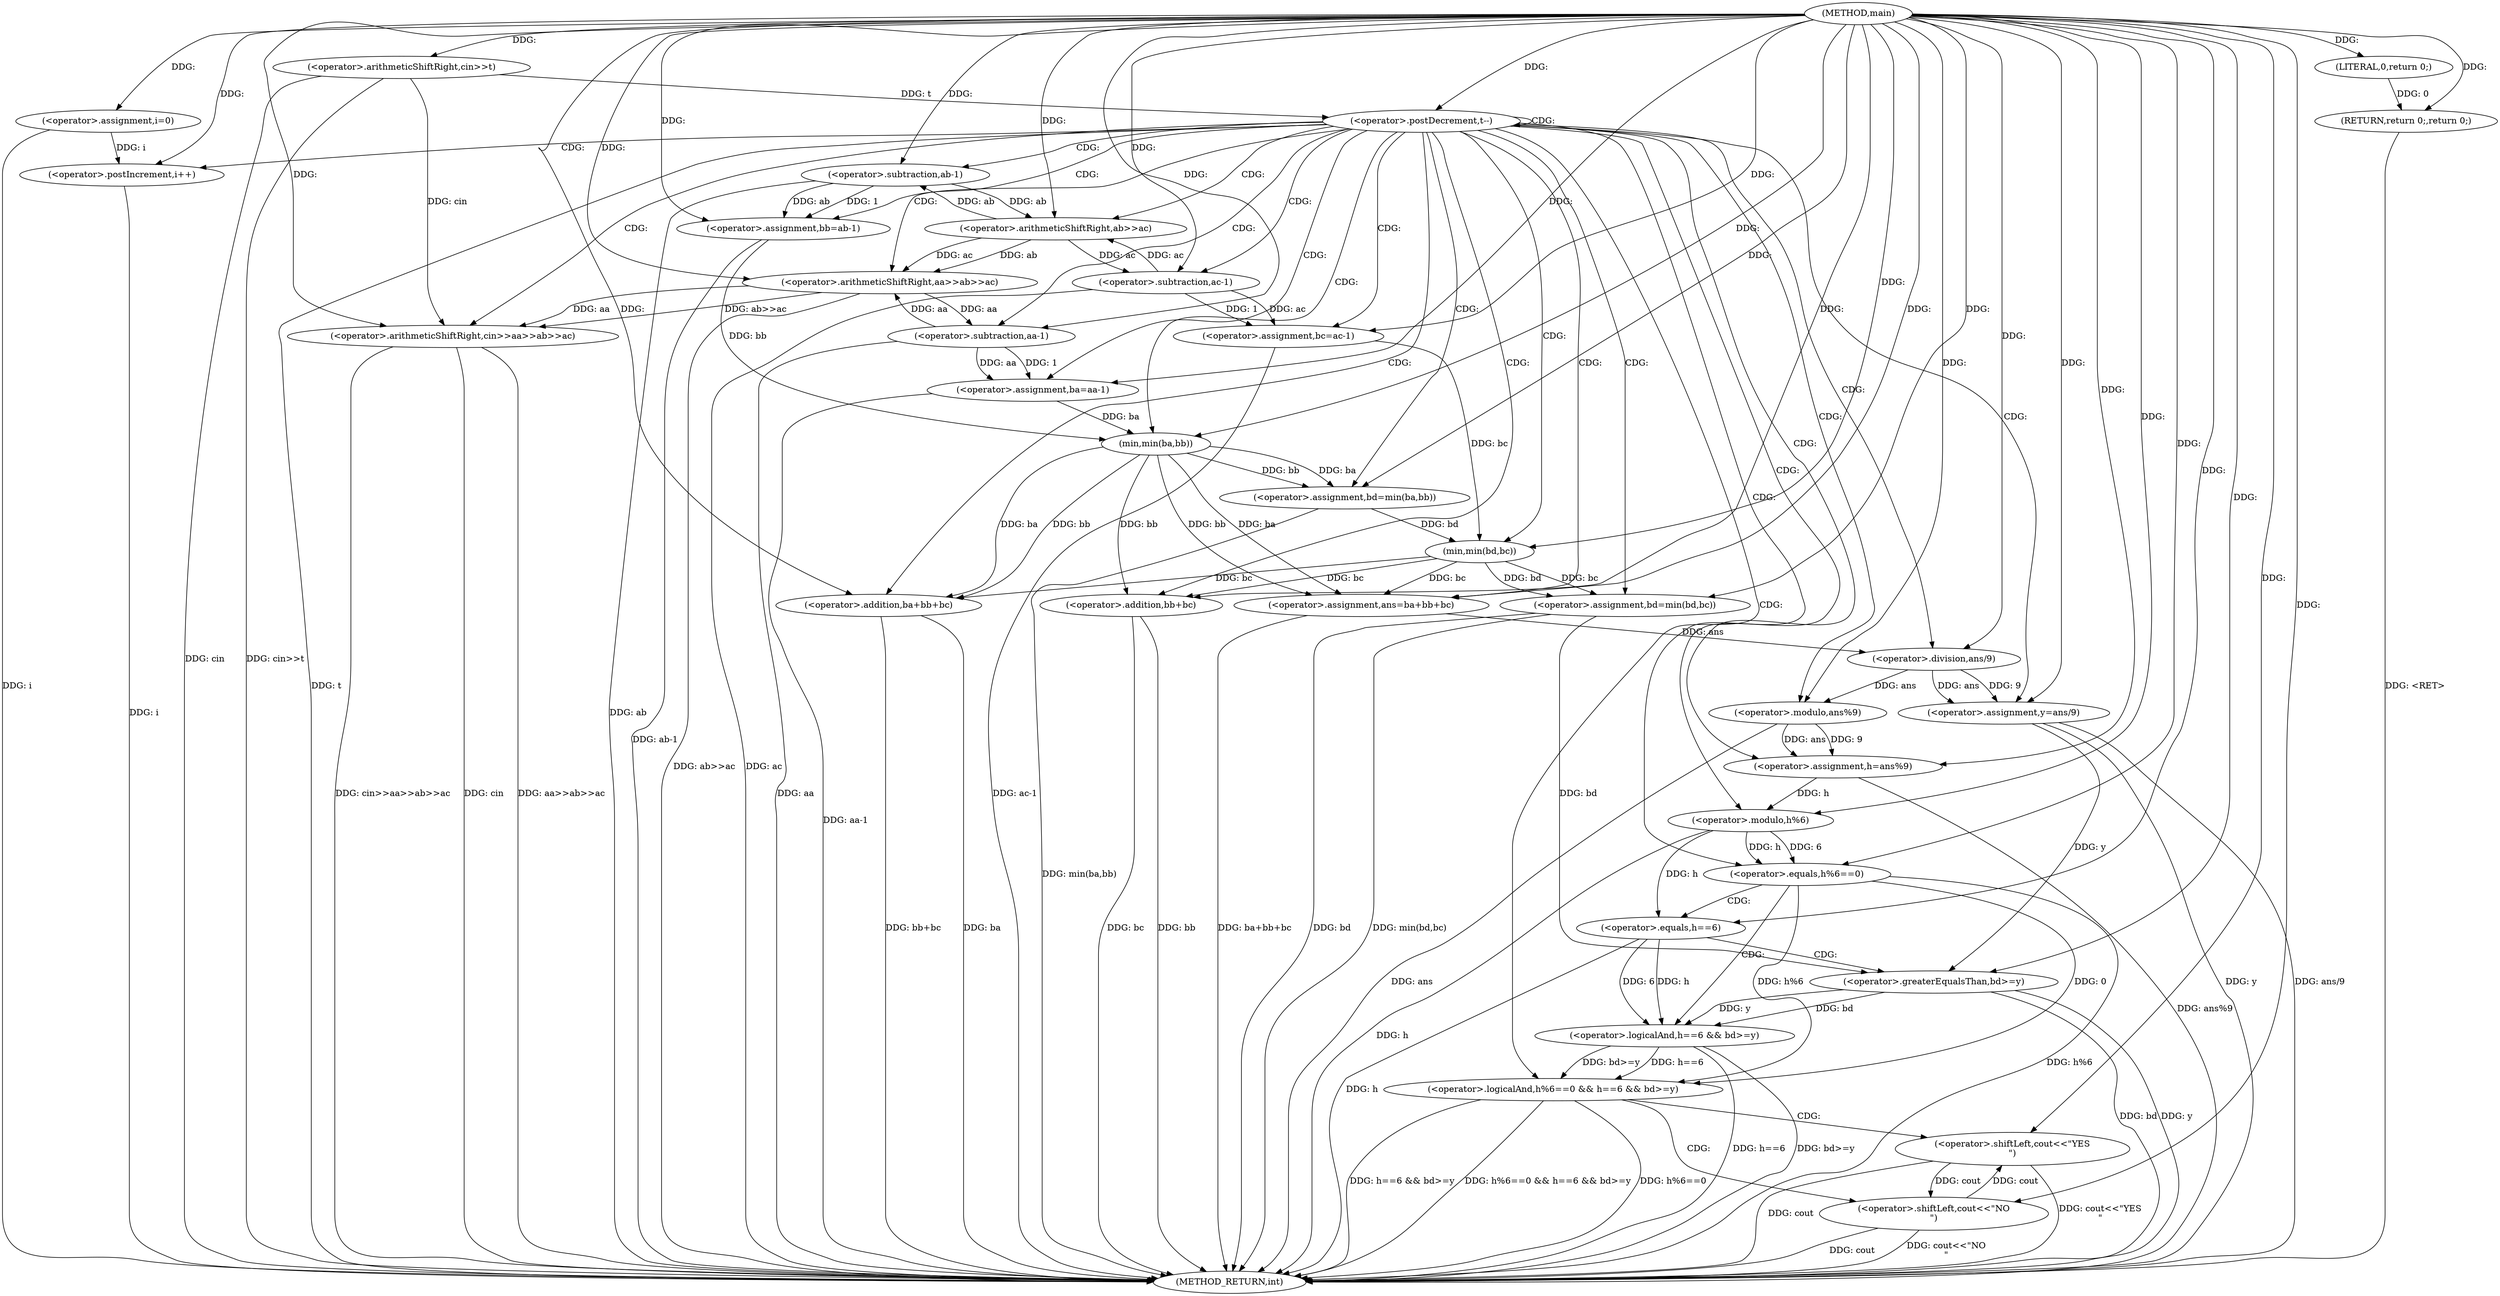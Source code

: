 digraph "main" {  
"1000102" [label = "(METHOD,main)" ]
"1000211" [label = "(METHOD_RETURN,int)" ]
"1000125" [label = "(<operator>.assignment,i=0)" ]
"1000128" [label = "(<operator>.arithmeticShiftRight,cin>>t)" ]
"1000209" [label = "(RETURN,return 0;,return 0;)" ]
"1000132" [label = "(<operator>.postDecrement,t--)" ]
"1000210" [label = "(LITERAL,0,return 0;)" ]
"1000135" [label = "(<operator>.postIncrement,i++)" ]
"1000137" [label = "(<operator>.arithmeticShiftRight,cin>>aa>>ab>>ac)" ]
"1000144" [label = "(<operator>.assignment,ba=aa-1)" ]
"1000149" [label = "(<operator>.assignment,bb=ab-1)" ]
"1000154" [label = "(<operator>.assignment,bc=ac-1)" ]
"1000159" [label = "(<operator>.assignment,bd=min(ba,bb))" ]
"1000164" [label = "(<operator>.assignment,bd=min(bd,bc))" ]
"1000169" [label = "(<operator>.assignment,ans=ba+bb+bc)" ]
"1000176" [label = "(<operator>.assignment,y=ans/9)" ]
"1000181" [label = "(<operator>.assignment,h=ans%9)" ]
"1000187" [label = "(<operator>.logicalAnd,h%6==0 && h==6 && bd>=y)" ]
"1000139" [label = "(<operator>.arithmeticShiftRight,aa>>ab>>ac)" ]
"1000146" [label = "(<operator>.subtraction,aa-1)" ]
"1000151" [label = "(<operator>.subtraction,ab-1)" ]
"1000156" [label = "(<operator>.subtraction,ac-1)" ]
"1000161" [label = "(min,min(ba,bb))" ]
"1000166" [label = "(min,min(bd,bc))" ]
"1000171" [label = "(<operator>.addition,ba+bb+bc)" ]
"1000178" [label = "(<operator>.division,ans/9)" ]
"1000183" [label = "(<operator>.modulo,ans%9)" ]
"1000201" [label = "(<operator>.shiftLeft,cout<<\"YES\n\")" ]
"1000141" [label = "(<operator>.arithmeticShiftRight,ab>>ac)" ]
"1000173" [label = "(<operator>.addition,bb+bc)" ]
"1000188" [label = "(<operator>.equals,h%6==0)" ]
"1000193" [label = "(<operator>.logicalAnd,h==6 && bd>=y)" ]
"1000206" [label = "(<operator>.shiftLeft,cout<<\"NO\n\")" ]
"1000189" [label = "(<operator>.modulo,h%6)" ]
"1000194" [label = "(<operator>.equals,h==6)" ]
"1000197" [label = "(<operator>.greaterEqualsThan,bd>=y)" ]
  "1000125" -> "1000211"  [ label = "DDG: i"] 
  "1000128" -> "1000211"  [ label = "DDG: cin"] 
  "1000128" -> "1000211"  [ label = "DDG: cin>>t"] 
  "1000132" -> "1000211"  [ label = "DDG: t"] 
  "1000135" -> "1000211"  [ label = "DDG: i"] 
  "1000137" -> "1000211"  [ label = "DDG: cin"] 
  "1000139" -> "1000211"  [ label = "DDG: ab>>ac"] 
  "1000137" -> "1000211"  [ label = "DDG: aa>>ab>>ac"] 
  "1000137" -> "1000211"  [ label = "DDG: cin>>aa>>ab>>ac"] 
  "1000146" -> "1000211"  [ label = "DDG: aa"] 
  "1000144" -> "1000211"  [ label = "DDG: aa-1"] 
  "1000151" -> "1000211"  [ label = "DDG: ab"] 
  "1000149" -> "1000211"  [ label = "DDG: ab-1"] 
  "1000156" -> "1000211"  [ label = "DDG: ac"] 
  "1000154" -> "1000211"  [ label = "DDG: ac-1"] 
  "1000159" -> "1000211"  [ label = "DDG: min(ba,bb)"] 
  "1000164" -> "1000211"  [ label = "DDG: bd"] 
  "1000164" -> "1000211"  [ label = "DDG: min(bd,bc)"] 
  "1000171" -> "1000211"  [ label = "DDG: ba"] 
  "1000173" -> "1000211"  [ label = "DDG: bb"] 
  "1000173" -> "1000211"  [ label = "DDG: bc"] 
  "1000171" -> "1000211"  [ label = "DDG: bb+bc"] 
  "1000169" -> "1000211"  [ label = "DDG: ba+bb+bc"] 
  "1000176" -> "1000211"  [ label = "DDG: y"] 
  "1000176" -> "1000211"  [ label = "DDG: ans/9"] 
  "1000183" -> "1000211"  [ label = "DDG: ans"] 
  "1000181" -> "1000211"  [ label = "DDG: ans%9"] 
  "1000189" -> "1000211"  [ label = "DDG: h"] 
  "1000188" -> "1000211"  [ label = "DDG: h%6"] 
  "1000187" -> "1000211"  [ label = "DDG: h%6==0"] 
  "1000194" -> "1000211"  [ label = "DDG: h"] 
  "1000193" -> "1000211"  [ label = "DDG: h==6"] 
  "1000197" -> "1000211"  [ label = "DDG: bd"] 
  "1000197" -> "1000211"  [ label = "DDG: y"] 
  "1000193" -> "1000211"  [ label = "DDG: bd>=y"] 
  "1000187" -> "1000211"  [ label = "DDG: h==6 && bd>=y"] 
  "1000187" -> "1000211"  [ label = "DDG: h%6==0 && h==6 && bd>=y"] 
  "1000206" -> "1000211"  [ label = "DDG: cout"] 
  "1000206" -> "1000211"  [ label = "DDG: cout<<\"NO\n\""] 
  "1000201" -> "1000211"  [ label = "DDG: cout"] 
  "1000201" -> "1000211"  [ label = "DDG: cout<<\"YES\n\""] 
  "1000209" -> "1000211"  [ label = "DDG: <RET>"] 
  "1000102" -> "1000125"  [ label = "DDG: "] 
  "1000210" -> "1000209"  [ label = "DDG: 0"] 
  "1000102" -> "1000209"  [ label = "DDG: "] 
  "1000102" -> "1000128"  [ label = "DDG: "] 
  "1000102" -> "1000210"  [ label = "DDG: "] 
  "1000128" -> "1000132"  [ label = "DDG: t"] 
  "1000102" -> "1000132"  [ label = "DDG: "] 
  "1000146" -> "1000144"  [ label = "DDG: 1"] 
  "1000146" -> "1000144"  [ label = "DDG: aa"] 
  "1000151" -> "1000149"  [ label = "DDG: 1"] 
  "1000151" -> "1000149"  [ label = "DDG: ab"] 
  "1000156" -> "1000154"  [ label = "DDG: ac"] 
  "1000156" -> "1000154"  [ label = "DDG: 1"] 
  "1000161" -> "1000159"  [ label = "DDG: bb"] 
  "1000161" -> "1000159"  [ label = "DDG: ba"] 
  "1000166" -> "1000164"  [ label = "DDG: bc"] 
  "1000166" -> "1000164"  [ label = "DDG: bd"] 
  "1000161" -> "1000169"  [ label = "DDG: ba"] 
  "1000102" -> "1000169"  [ label = "DDG: "] 
  "1000161" -> "1000169"  [ label = "DDG: bb"] 
  "1000166" -> "1000169"  [ label = "DDG: bc"] 
  "1000178" -> "1000176"  [ label = "DDG: ans"] 
  "1000178" -> "1000176"  [ label = "DDG: 9"] 
  "1000183" -> "1000181"  [ label = "DDG: ans"] 
  "1000183" -> "1000181"  [ label = "DDG: 9"] 
  "1000125" -> "1000135"  [ label = "DDG: i"] 
  "1000102" -> "1000135"  [ label = "DDG: "] 
  "1000128" -> "1000137"  [ label = "DDG: cin"] 
  "1000102" -> "1000137"  [ label = "DDG: "] 
  "1000139" -> "1000137"  [ label = "DDG: ab>>ac"] 
  "1000139" -> "1000137"  [ label = "DDG: aa"] 
  "1000102" -> "1000144"  [ label = "DDG: "] 
  "1000102" -> "1000149"  [ label = "DDG: "] 
  "1000102" -> "1000154"  [ label = "DDG: "] 
  "1000102" -> "1000159"  [ label = "DDG: "] 
  "1000102" -> "1000164"  [ label = "DDG: "] 
  "1000102" -> "1000176"  [ label = "DDG: "] 
  "1000102" -> "1000181"  [ label = "DDG: "] 
  "1000146" -> "1000139"  [ label = "DDG: aa"] 
  "1000102" -> "1000139"  [ label = "DDG: "] 
  "1000141" -> "1000139"  [ label = "DDG: ab"] 
  "1000141" -> "1000139"  [ label = "DDG: ac"] 
  "1000139" -> "1000146"  [ label = "DDG: aa"] 
  "1000102" -> "1000146"  [ label = "DDG: "] 
  "1000141" -> "1000151"  [ label = "DDG: ab"] 
  "1000102" -> "1000151"  [ label = "DDG: "] 
  "1000141" -> "1000156"  [ label = "DDG: ac"] 
  "1000102" -> "1000156"  [ label = "DDG: "] 
  "1000144" -> "1000161"  [ label = "DDG: ba"] 
  "1000102" -> "1000161"  [ label = "DDG: "] 
  "1000149" -> "1000161"  [ label = "DDG: bb"] 
  "1000159" -> "1000166"  [ label = "DDG: bd"] 
  "1000102" -> "1000166"  [ label = "DDG: "] 
  "1000154" -> "1000166"  [ label = "DDG: bc"] 
  "1000161" -> "1000171"  [ label = "DDG: ba"] 
  "1000102" -> "1000171"  [ label = "DDG: "] 
  "1000161" -> "1000171"  [ label = "DDG: bb"] 
  "1000166" -> "1000171"  [ label = "DDG: bc"] 
  "1000169" -> "1000178"  [ label = "DDG: ans"] 
  "1000102" -> "1000178"  [ label = "DDG: "] 
  "1000178" -> "1000183"  [ label = "DDG: ans"] 
  "1000102" -> "1000183"  [ label = "DDG: "] 
  "1000188" -> "1000187"  [ label = "DDG: 0"] 
  "1000188" -> "1000187"  [ label = "DDG: h%6"] 
  "1000193" -> "1000187"  [ label = "DDG: bd>=y"] 
  "1000193" -> "1000187"  [ label = "DDG: h==6"] 
  "1000151" -> "1000141"  [ label = "DDG: ab"] 
  "1000102" -> "1000141"  [ label = "DDG: "] 
  "1000156" -> "1000141"  [ label = "DDG: ac"] 
  "1000161" -> "1000173"  [ label = "DDG: bb"] 
  "1000102" -> "1000173"  [ label = "DDG: "] 
  "1000166" -> "1000173"  [ label = "DDG: bc"] 
  "1000189" -> "1000188"  [ label = "DDG: 6"] 
  "1000189" -> "1000188"  [ label = "DDG: h"] 
  "1000102" -> "1000188"  [ label = "DDG: "] 
  "1000194" -> "1000193"  [ label = "DDG: h"] 
  "1000194" -> "1000193"  [ label = "DDG: 6"] 
  "1000197" -> "1000193"  [ label = "DDG: y"] 
  "1000197" -> "1000193"  [ label = "DDG: bd"] 
  "1000206" -> "1000201"  [ label = "DDG: cout"] 
  "1000102" -> "1000201"  [ label = "DDG: "] 
  "1000181" -> "1000189"  [ label = "DDG: h"] 
  "1000102" -> "1000189"  [ label = "DDG: "] 
  "1000189" -> "1000194"  [ label = "DDG: h"] 
  "1000102" -> "1000194"  [ label = "DDG: "] 
  "1000164" -> "1000197"  [ label = "DDG: bd"] 
  "1000102" -> "1000197"  [ label = "DDG: "] 
  "1000176" -> "1000197"  [ label = "DDG: y"] 
  "1000201" -> "1000206"  [ label = "DDG: cout"] 
  "1000102" -> "1000206"  [ label = "DDG: "] 
  "1000132" -> "1000164"  [ label = "CDG: "] 
  "1000132" -> "1000156"  [ label = "CDG: "] 
  "1000132" -> "1000141"  [ label = "CDG: "] 
  "1000132" -> "1000161"  [ label = "CDG: "] 
  "1000132" -> "1000166"  [ label = "CDG: "] 
  "1000132" -> "1000139"  [ label = "CDG: "] 
  "1000132" -> "1000135"  [ label = "CDG: "] 
  "1000132" -> "1000183"  [ label = "CDG: "] 
  "1000132" -> "1000144"  [ label = "CDG: "] 
  "1000132" -> "1000149"  [ label = "CDG: "] 
  "1000132" -> "1000189"  [ label = "CDG: "] 
  "1000132" -> "1000169"  [ label = "CDG: "] 
  "1000132" -> "1000178"  [ label = "CDG: "] 
  "1000132" -> "1000188"  [ label = "CDG: "] 
  "1000132" -> "1000159"  [ label = "CDG: "] 
  "1000132" -> "1000173"  [ label = "CDG: "] 
  "1000132" -> "1000132"  [ label = "CDG: "] 
  "1000132" -> "1000137"  [ label = "CDG: "] 
  "1000132" -> "1000154"  [ label = "CDG: "] 
  "1000132" -> "1000151"  [ label = "CDG: "] 
  "1000132" -> "1000171"  [ label = "CDG: "] 
  "1000132" -> "1000176"  [ label = "CDG: "] 
  "1000132" -> "1000146"  [ label = "CDG: "] 
  "1000132" -> "1000187"  [ label = "CDG: "] 
  "1000132" -> "1000181"  [ label = "CDG: "] 
  "1000187" -> "1000206"  [ label = "CDG: "] 
  "1000187" -> "1000201"  [ label = "CDG: "] 
  "1000188" -> "1000193"  [ label = "CDG: "] 
  "1000188" -> "1000194"  [ label = "CDG: "] 
  "1000194" -> "1000197"  [ label = "CDG: "] 
}
